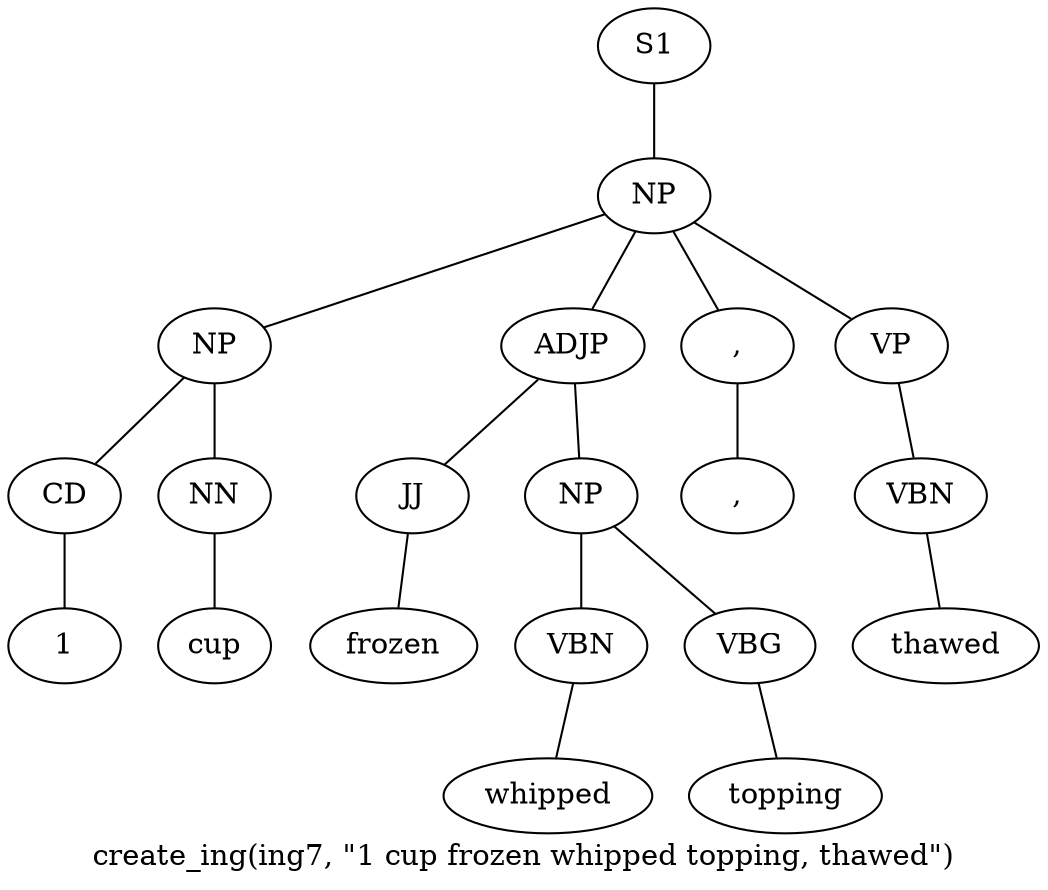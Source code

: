 graph SyntaxGraph {
	label = "create_ing(ing7, \"1 cup frozen whipped topping, thawed\")";
	Node0 [label="S1"];
	Node1 [label="NP"];
	Node2 [label="NP"];
	Node3 [label="CD"];
	Node4 [label="1"];
	Node5 [label="NN"];
	Node6 [label="cup"];
	Node7 [label="ADJP"];
	Node8 [label="JJ"];
	Node9 [label="frozen"];
	Node10 [label="NP"];
	Node11 [label="VBN"];
	Node12 [label="whipped"];
	Node13 [label="VBG"];
	Node14 [label="topping"];
	Node15 [label=","];
	Node16 [label=","];
	Node17 [label="VP"];
	Node18 [label="VBN"];
	Node19 [label="thawed"];

	Node0 -- Node1;
	Node1 -- Node2;
	Node1 -- Node7;
	Node1 -- Node15;
	Node1 -- Node17;
	Node2 -- Node3;
	Node2 -- Node5;
	Node3 -- Node4;
	Node5 -- Node6;
	Node7 -- Node8;
	Node7 -- Node10;
	Node8 -- Node9;
	Node10 -- Node11;
	Node10 -- Node13;
	Node11 -- Node12;
	Node13 -- Node14;
	Node15 -- Node16;
	Node17 -- Node18;
	Node18 -- Node19;
}